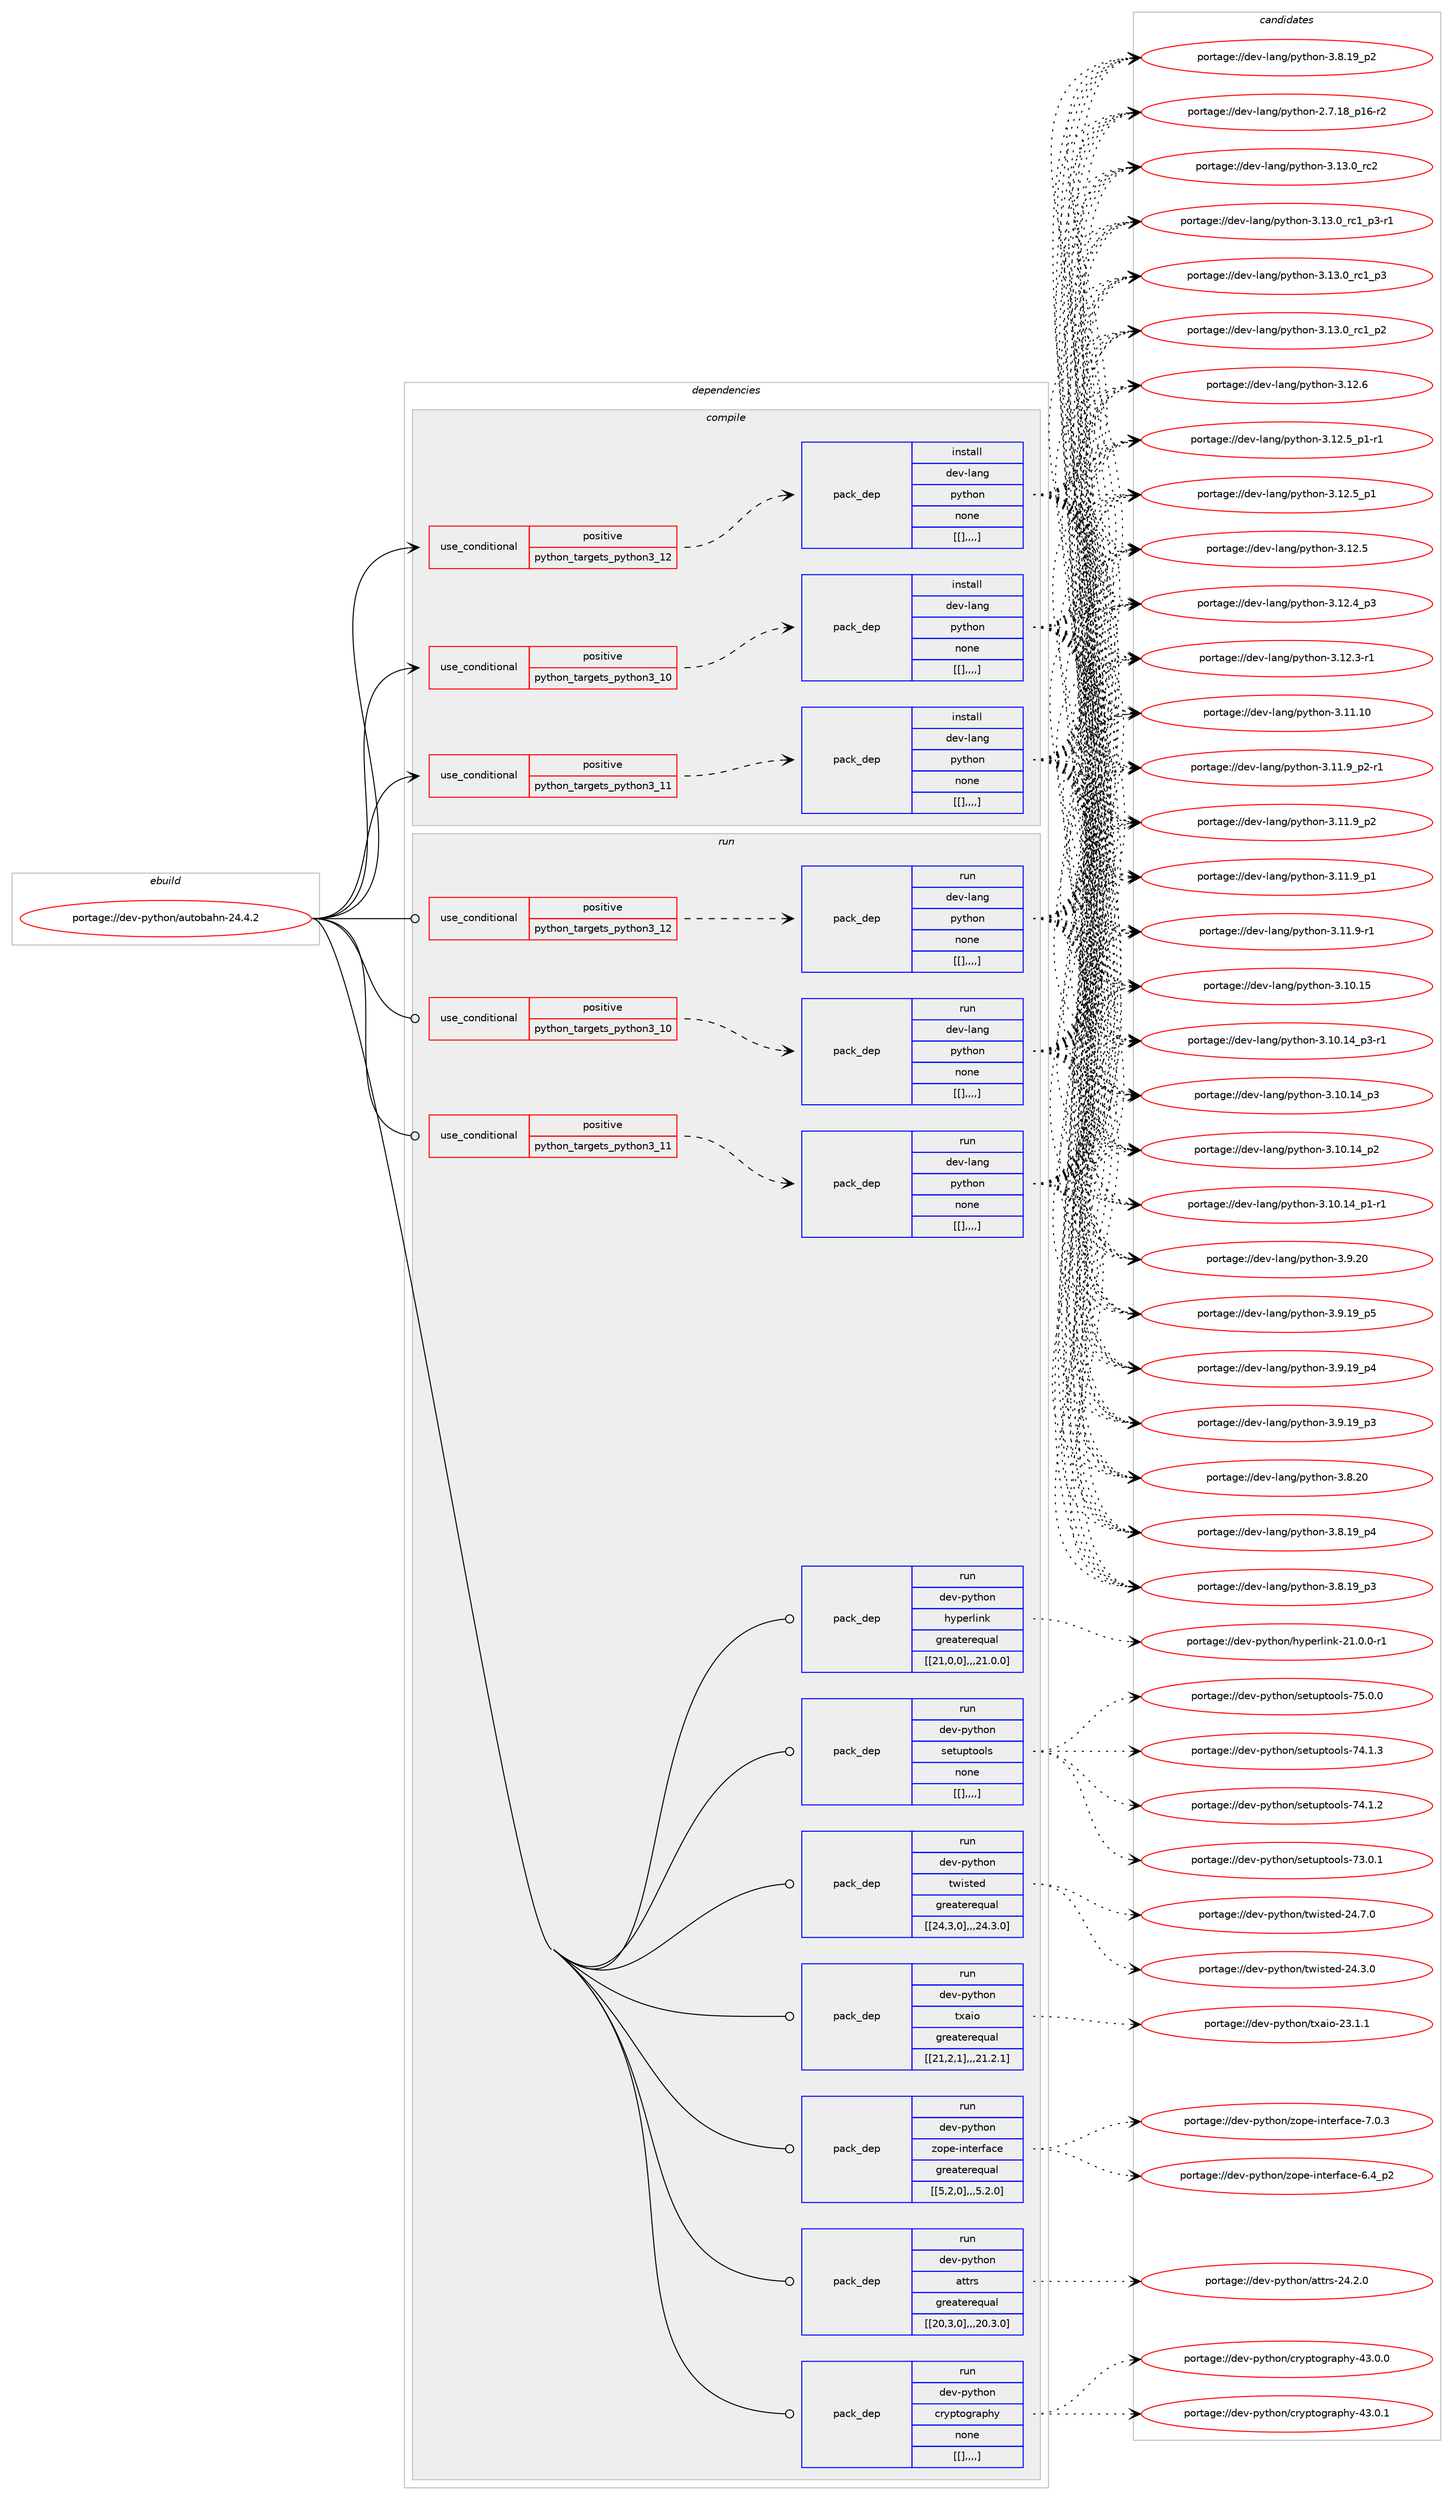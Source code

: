 digraph prolog {

# *************
# Graph options
# *************

newrank=true;
concentrate=true;
compound=true;
graph [rankdir=LR,fontname=Helvetica,fontsize=10,ranksep=1.5];#, ranksep=2.5, nodesep=0.2];
edge  [arrowhead=vee];
node  [fontname=Helvetica,fontsize=10];

# **********
# The ebuild
# **********

subgraph cluster_leftcol {
color=gray;
label=<<i>ebuild</i>>;
id [label="portage://dev-python/autobahn-24.4.2", color=red, width=4, href="../dev-python/autobahn-24.4.2.svg"];
}

# ****************
# The dependencies
# ****************

subgraph cluster_midcol {
color=gray;
label=<<i>dependencies</i>>;
subgraph cluster_compile {
fillcolor="#eeeeee";
style=filled;
label=<<i>compile</i>>;
subgraph cond31634 {
dependency143121 [label=<<TABLE BORDER="0" CELLBORDER="1" CELLSPACING="0" CELLPADDING="4"><TR><TD ROWSPAN="3" CELLPADDING="10">use_conditional</TD></TR><TR><TD>positive</TD></TR><TR><TD>python_targets_python3_10</TD></TR></TABLE>>, shape=none, color=red];
subgraph pack110274 {
dependency143122 [label=<<TABLE BORDER="0" CELLBORDER="1" CELLSPACING="0" CELLPADDING="4" WIDTH="220"><TR><TD ROWSPAN="6" CELLPADDING="30">pack_dep</TD></TR><TR><TD WIDTH="110">install</TD></TR><TR><TD>dev-lang</TD></TR><TR><TD>python</TD></TR><TR><TD>none</TD></TR><TR><TD>[[],,,,]</TD></TR></TABLE>>, shape=none, color=blue];
}
dependency143121:e -> dependency143122:w [weight=20,style="dashed",arrowhead="vee"];
}
id:e -> dependency143121:w [weight=20,style="solid",arrowhead="vee"];
subgraph cond31635 {
dependency143123 [label=<<TABLE BORDER="0" CELLBORDER="1" CELLSPACING="0" CELLPADDING="4"><TR><TD ROWSPAN="3" CELLPADDING="10">use_conditional</TD></TR><TR><TD>positive</TD></TR><TR><TD>python_targets_python3_11</TD></TR></TABLE>>, shape=none, color=red];
subgraph pack110275 {
dependency143124 [label=<<TABLE BORDER="0" CELLBORDER="1" CELLSPACING="0" CELLPADDING="4" WIDTH="220"><TR><TD ROWSPAN="6" CELLPADDING="30">pack_dep</TD></TR><TR><TD WIDTH="110">install</TD></TR><TR><TD>dev-lang</TD></TR><TR><TD>python</TD></TR><TR><TD>none</TD></TR><TR><TD>[[],,,,]</TD></TR></TABLE>>, shape=none, color=blue];
}
dependency143123:e -> dependency143124:w [weight=20,style="dashed",arrowhead="vee"];
}
id:e -> dependency143123:w [weight=20,style="solid",arrowhead="vee"];
subgraph cond31636 {
dependency143125 [label=<<TABLE BORDER="0" CELLBORDER="1" CELLSPACING="0" CELLPADDING="4"><TR><TD ROWSPAN="3" CELLPADDING="10">use_conditional</TD></TR><TR><TD>positive</TD></TR><TR><TD>python_targets_python3_12</TD></TR></TABLE>>, shape=none, color=red];
subgraph pack110276 {
dependency143126 [label=<<TABLE BORDER="0" CELLBORDER="1" CELLSPACING="0" CELLPADDING="4" WIDTH="220"><TR><TD ROWSPAN="6" CELLPADDING="30">pack_dep</TD></TR><TR><TD WIDTH="110">install</TD></TR><TR><TD>dev-lang</TD></TR><TR><TD>python</TD></TR><TR><TD>none</TD></TR><TR><TD>[[],,,,]</TD></TR></TABLE>>, shape=none, color=blue];
}
dependency143125:e -> dependency143126:w [weight=20,style="dashed",arrowhead="vee"];
}
id:e -> dependency143125:w [weight=20,style="solid",arrowhead="vee"];
}
subgraph cluster_compileandrun {
fillcolor="#eeeeee";
style=filled;
label=<<i>compile and run</i>>;
}
subgraph cluster_run {
fillcolor="#eeeeee";
style=filled;
label=<<i>run</i>>;
subgraph cond31637 {
dependency143127 [label=<<TABLE BORDER="0" CELLBORDER="1" CELLSPACING="0" CELLPADDING="4"><TR><TD ROWSPAN="3" CELLPADDING="10">use_conditional</TD></TR><TR><TD>positive</TD></TR><TR><TD>python_targets_python3_10</TD></TR></TABLE>>, shape=none, color=red];
subgraph pack110277 {
dependency143128 [label=<<TABLE BORDER="0" CELLBORDER="1" CELLSPACING="0" CELLPADDING="4" WIDTH="220"><TR><TD ROWSPAN="6" CELLPADDING="30">pack_dep</TD></TR><TR><TD WIDTH="110">run</TD></TR><TR><TD>dev-lang</TD></TR><TR><TD>python</TD></TR><TR><TD>none</TD></TR><TR><TD>[[],,,,]</TD></TR></TABLE>>, shape=none, color=blue];
}
dependency143127:e -> dependency143128:w [weight=20,style="dashed",arrowhead="vee"];
}
id:e -> dependency143127:w [weight=20,style="solid",arrowhead="odot"];
subgraph cond31638 {
dependency143129 [label=<<TABLE BORDER="0" CELLBORDER="1" CELLSPACING="0" CELLPADDING="4"><TR><TD ROWSPAN="3" CELLPADDING="10">use_conditional</TD></TR><TR><TD>positive</TD></TR><TR><TD>python_targets_python3_11</TD></TR></TABLE>>, shape=none, color=red];
subgraph pack110278 {
dependency143130 [label=<<TABLE BORDER="0" CELLBORDER="1" CELLSPACING="0" CELLPADDING="4" WIDTH="220"><TR><TD ROWSPAN="6" CELLPADDING="30">pack_dep</TD></TR><TR><TD WIDTH="110">run</TD></TR><TR><TD>dev-lang</TD></TR><TR><TD>python</TD></TR><TR><TD>none</TD></TR><TR><TD>[[],,,,]</TD></TR></TABLE>>, shape=none, color=blue];
}
dependency143129:e -> dependency143130:w [weight=20,style="dashed",arrowhead="vee"];
}
id:e -> dependency143129:w [weight=20,style="solid",arrowhead="odot"];
subgraph cond31639 {
dependency143131 [label=<<TABLE BORDER="0" CELLBORDER="1" CELLSPACING="0" CELLPADDING="4"><TR><TD ROWSPAN="3" CELLPADDING="10">use_conditional</TD></TR><TR><TD>positive</TD></TR><TR><TD>python_targets_python3_12</TD></TR></TABLE>>, shape=none, color=red];
subgraph pack110279 {
dependency143132 [label=<<TABLE BORDER="0" CELLBORDER="1" CELLSPACING="0" CELLPADDING="4" WIDTH="220"><TR><TD ROWSPAN="6" CELLPADDING="30">pack_dep</TD></TR><TR><TD WIDTH="110">run</TD></TR><TR><TD>dev-lang</TD></TR><TR><TD>python</TD></TR><TR><TD>none</TD></TR><TR><TD>[[],,,,]</TD></TR></TABLE>>, shape=none, color=blue];
}
dependency143131:e -> dependency143132:w [weight=20,style="dashed",arrowhead="vee"];
}
id:e -> dependency143131:w [weight=20,style="solid",arrowhead="odot"];
subgraph pack110280 {
dependency143133 [label=<<TABLE BORDER="0" CELLBORDER="1" CELLSPACING="0" CELLPADDING="4" WIDTH="220"><TR><TD ROWSPAN="6" CELLPADDING="30">pack_dep</TD></TR><TR><TD WIDTH="110">run</TD></TR><TR><TD>dev-python</TD></TR><TR><TD>attrs</TD></TR><TR><TD>greaterequal</TD></TR><TR><TD>[[20,3,0],,,20.3.0]</TD></TR></TABLE>>, shape=none, color=blue];
}
id:e -> dependency143133:w [weight=20,style="solid",arrowhead="odot"];
subgraph pack110281 {
dependency143134 [label=<<TABLE BORDER="0" CELLBORDER="1" CELLSPACING="0" CELLPADDING="4" WIDTH="220"><TR><TD ROWSPAN="6" CELLPADDING="30">pack_dep</TD></TR><TR><TD WIDTH="110">run</TD></TR><TR><TD>dev-python</TD></TR><TR><TD>cryptography</TD></TR><TR><TD>none</TD></TR><TR><TD>[[],,,,]</TD></TR></TABLE>>, shape=none, color=blue];
}
id:e -> dependency143134:w [weight=20,style="solid",arrowhead="odot"];
subgraph pack110282 {
dependency143135 [label=<<TABLE BORDER="0" CELLBORDER="1" CELLSPACING="0" CELLPADDING="4" WIDTH="220"><TR><TD ROWSPAN="6" CELLPADDING="30">pack_dep</TD></TR><TR><TD WIDTH="110">run</TD></TR><TR><TD>dev-python</TD></TR><TR><TD>hyperlink</TD></TR><TR><TD>greaterequal</TD></TR><TR><TD>[[21,0,0],,,21.0.0]</TD></TR></TABLE>>, shape=none, color=blue];
}
id:e -> dependency143135:w [weight=20,style="solid",arrowhead="odot"];
subgraph pack110283 {
dependency143136 [label=<<TABLE BORDER="0" CELLBORDER="1" CELLSPACING="0" CELLPADDING="4" WIDTH="220"><TR><TD ROWSPAN="6" CELLPADDING="30">pack_dep</TD></TR><TR><TD WIDTH="110">run</TD></TR><TR><TD>dev-python</TD></TR><TR><TD>setuptools</TD></TR><TR><TD>none</TD></TR><TR><TD>[[],,,,]</TD></TR></TABLE>>, shape=none, color=blue];
}
id:e -> dependency143136:w [weight=20,style="solid",arrowhead="odot"];
subgraph pack110284 {
dependency143137 [label=<<TABLE BORDER="0" CELLBORDER="1" CELLSPACING="0" CELLPADDING="4" WIDTH="220"><TR><TD ROWSPAN="6" CELLPADDING="30">pack_dep</TD></TR><TR><TD WIDTH="110">run</TD></TR><TR><TD>dev-python</TD></TR><TR><TD>twisted</TD></TR><TR><TD>greaterequal</TD></TR><TR><TD>[[24,3,0],,,24.3.0]</TD></TR></TABLE>>, shape=none, color=blue];
}
id:e -> dependency143137:w [weight=20,style="solid",arrowhead="odot"];
subgraph pack110285 {
dependency143138 [label=<<TABLE BORDER="0" CELLBORDER="1" CELLSPACING="0" CELLPADDING="4" WIDTH="220"><TR><TD ROWSPAN="6" CELLPADDING="30">pack_dep</TD></TR><TR><TD WIDTH="110">run</TD></TR><TR><TD>dev-python</TD></TR><TR><TD>txaio</TD></TR><TR><TD>greaterequal</TD></TR><TR><TD>[[21,2,1],,,21.2.1]</TD></TR></TABLE>>, shape=none, color=blue];
}
id:e -> dependency143138:w [weight=20,style="solid",arrowhead="odot"];
subgraph pack110286 {
dependency143139 [label=<<TABLE BORDER="0" CELLBORDER="1" CELLSPACING="0" CELLPADDING="4" WIDTH="220"><TR><TD ROWSPAN="6" CELLPADDING="30">pack_dep</TD></TR><TR><TD WIDTH="110">run</TD></TR><TR><TD>dev-python</TD></TR><TR><TD>zope-interface</TD></TR><TR><TD>greaterequal</TD></TR><TR><TD>[[5,2,0],,,5.2.0]</TD></TR></TABLE>>, shape=none, color=blue];
}
id:e -> dependency143139:w [weight=20,style="solid",arrowhead="odot"];
}
}

# **************
# The candidates
# **************

subgraph cluster_choices {
rank=same;
color=gray;
label=<<i>candidates</i>>;

subgraph choice110274 {
color=black;
nodesep=1;
choice10010111845108971101034711212111610411111045514649514648951149950 [label="portage://dev-lang/python-3.13.0_rc2", color=red, width=4,href="../dev-lang/python-3.13.0_rc2.svg"];
choice1001011184510897110103471121211161041111104551464951464895114994995112514511449 [label="portage://dev-lang/python-3.13.0_rc1_p3-r1", color=red, width=4,href="../dev-lang/python-3.13.0_rc1_p3-r1.svg"];
choice100101118451089711010347112121116104111110455146495146489511499499511251 [label="portage://dev-lang/python-3.13.0_rc1_p3", color=red, width=4,href="../dev-lang/python-3.13.0_rc1_p3.svg"];
choice100101118451089711010347112121116104111110455146495146489511499499511250 [label="portage://dev-lang/python-3.13.0_rc1_p2", color=red, width=4,href="../dev-lang/python-3.13.0_rc1_p2.svg"];
choice10010111845108971101034711212111610411111045514649504654 [label="portage://dev-lang/python-3.12.6", color=red, width=4,href="../dev-lang/python-3.12.6.svg"];
choice1001011184510897110103471121211161041111104551464950465395112494511449 [label="portage://dev-lang/python-3.12.5_p1-r1", color=red, width=4,href="../dev-lang/python-3.12.5_p1-r1.svg"];
choice100101118451089711010347112121116104111110455146495046539511249 [label="portage://dev-lang/python-3.12.5_p1", color=red, width=4,href="../dev-lang/python-3.12.5_p1.svg"];
choice10010111845108971101034711212111610411111045514649504653 [label="portage://dev-lang/python-3.12.5", color=red, width=4,href="../dev-lang/python-3.12.5.svg"];
choice100101118451089711010347112121116104111110455146495046529511251 [label="portage://dev-lang/python-3.12.4_p3", color=red, width=4,href="../dev-lang/python-3.12.4_p3.svg"];
choice100101118451089711010347112121116104111110455146495046514511449 [label="portage://dev-lang/python-3.12.3-r1", color=red, width=4,href="../dev-lang/python-3.12.3-r1.svg"];
choice1001011184510897110103471121211161041111104551464949464948 [label="portage://dev-lang/python-3.11.10", color=red, width=4,href="../dev-lang/python-3.11.10.svg"];
choice1001011184510897110103471121211161041111104551464949465795112504511449 [label="portage://dev-lang/python-3.11.9_p2-r1", color=red, width=4,href="../dev-lang/python-3.11.9_p2-r1.svg"];
choice100101118451089711010347112121116104111110455146494946579511250 [label="portage://dev-lang/python-3.11.9_p2", color=red, width=4,href="../dev-lang/python-3.11.9_p2.svg"];
choice100101118451089711010347112121116104111110455146494946579511249 [label="portage://dev-lang/python-3.11.9_p1", color=red, width=4,href="../dev-lang/python-3.11.9_p1.svg"];
choice100101118451089711010347112121116104111110455146494946574511449 [label="portage://dev-lang/python-3.11.9-r1", color=red, width=4,href="../dev-lang/python-3.11.9-r1.svg"];
choice1001011184510897110103471121211161041111104551464948464953 [label="portage://dev-lang/python-3.10.15", color=red, width=4,href="../dev-lang/python-3.10.15.svg"];
choice100101118451089711010347112121116104111110455146494846495295112514511449 [label="portage://dev-lang/python-3.10.14_p3-r1", color=red, width=4,href="../dev-lang/python-3.10.14_p3-r1.svg"];
choice10010111845108971101034711212111610411111045514649484649529511251 [label="portage://dev-lang/python-3.10.14_p3", color=red, width=4,href="../dev-lang/python-3.10.14_p3.svg"];
choice10010111845108971101034711212111610411111045514649484649529511250 [label="portage://dev-lang/python-3.10.14_p2", color=red, width=4,href="../dev-lang/python-3.10.14_p2.svg"];
choice100101118451089711010347112121116104111110455146494846495295112494511449 [label="portage://dev-lang/python-3.10.14_p1-r1", color=red, width=4,href="../dev-lang/python-3.10.14_p1-r1.svg"];
choice10010111845108971101034711212111610411111045514657465048 [label="portage://dev-lang/python-3.9.20", color=red, width=4,href="../dev-lang/python-3.9.20.svg"];
choice100101118451089711010347112121116104111110455146574649579511253 [label="portage://dev-lang/python-3.9.19_p5", color=red, width=4,href="../dev-lang/python-3.9.19_p5.svg"];
choice100101118451089711010347112121116104111110455146574649579511252 [label="portage://dev-lang/python-3.9.19_p4", color=red, width=4,href="../dev-lang/python-3.9.19_p4.svg"];
choice100101118451089711010347112121116104111110455146574649579511251 [label="portage://dev-lang/python-3.9.19_p3", color=red, width=4,href="../dev-lang/python-3.9.19_p3.svg"];
choice10010111845108971101034711212111610411111045514656465048 [label="portage://dev-lang/python-3.8.20", color=red, width=4,href="../dev-lang/python-3.8.20.svg"];
choice100101118451089711010347112121116104111110455146564649579511252 [label="portage://dev-lang/python-3.8.19_p4", color=red, width=4,href="../dev-lang/python-3.8.19_p4.svg"];
choice100101118451089711010347112121116104111110455146564649579511251 [label="portage://dev-lang/python-3.8.19_p3", color=red, width=4,href="../dev-lang/python-3.8.19_p3.svg"];
choice100101118451089711010347112121116104111110455146564649579511250 [label="portage://dev-lang/python-3.8.19_p2", color=red, width=4,href="../dev-lang/python-3.8.19_p2.svg"];
choice100101118451089711010347112121116104111110455046554649569511249544511450 [label="portage://dev-lang/python-2.7.18_p16-r2", color=red, width=4,href="../dev-lang/python-2.7.18_p16-r2.svg"];
dependency143122:e -> choice10010111845108971101034711212111610411111045514649514648951149950:w [style=dotted,weight="100"];
dependency143122:e -> choice1001011184510897110103471121211161041111104551464951464895114994995112514511449:w [style=dotted,weight="100"];
dependency143122:e -> choice100101118451089711010347112121116104111110455146495146489511499499511251:w [style=dotted,weight="100"];
dependency143122:e -> choice100101118451089711010347112121116104111110455146495146489511499499511250:w [style=dotted,weight="100"];
dependency143122:e -> choice10010111845108971101034711212111610411111045514649504654:w [style=dotted,weight="100"];
dependency143122:e -> choice1001011184510897110103471121211161041111104551464950465395112494511449:w [style=dotted,weight="100"];
dependency143122:e -> choice100101118451089711010347112121116104111110455146495046539511249:w [style=dotted,weight="100"];
dependency143122:e -> choice10010111845108971101034711212111610411111045514649504653:w [style=dotted,weight="100"];
dependency143122:e -> choice100101118451089711010347112121116104111110455146495046529511251:w [style=dotted,weight="100"];
dependency143122:e -> choice100101118451089711010347112121116104111110455146495046514511449:w [style=dotted,weight="100"];
dependency143122:e -> choice1001011184510897110103471121211161041111104551464949464948:w [style=dotted,weight="100"];
dependency143122:e -> choice1001011184510897110103471121211161041111104551464949465795112504511449:w [style=dotted,weight="100"];
dependency143122:e -> choice100101118451089711010347112121116104111110455146494946579511250:w [style=dotted,weight="100"];
dependency143122:e -> choice100101118451089711010347112121116104111110455146494946579511249:w [style=dotted,weight="100"];
dependency143122:e -> choice100101118451089711010347112121116104111110455146494946574511449:w [style=dotted,weight="100"];
dependency143122:e -> choice1001011184510897110103471121211161041111104551464948464953:w [style=dotted,weight="100"];
dependency143122:e -> choice100101118451089711010347112121116104111110455146494846495295112514511449:w [style=dotted,weight="100"];
dependency143122:e -> choice10010111845108971101034711212111610411111045514649484649529511251:w [style=dotted,weight="100"];
dependency143122:e -> choice10010111845108971101034711212111610411111045514649484649529511250:w [style=dotted,weight="100"];
dependency143122:e -> choice100101118451089711010347112121116104111110455146494846495295112494511449:w [style=dotted,weight="100"];
dependency143122:e -> choice10010111845108971101034711212111610411111045514657465048:w [style=dotted,weight="100"];
dependency143122:e -> choice100101118451089711010347112121116104111110455146574649579511253:w [style=dotted,weight="100"];
dependency143122:e -> choice100101118451089711010347112121116104111110455146574649579511252:w [style=dotted,weight="100"];
dependency143122:e -> choice100101118451089711010347112121116104111110455146574649579511251:w [style=dotted,weight="100"];
dependency143122:e -> choice10010111845108971101034711212111610411111045514656465048:w [style=dotted,weight="100"];
dependency143122:e -> choice100101118451089711010347112121116104111110455146564649579511252:w [style=dotted,weight="100"];
dependency143122:e -> choice100101118451089711010347112121116104111110455146564649579511251:w [style=dotted,weight="100"];
dependency143122:e -> choice100101118451089711010347112121116104111110455146564649579511250:w [style=dotted,weight="100"];
dependency143122:e -> choice100101118451089711010347112121116104111110455046554649569511249544511450:w [style=dotted,weight="100"];
}
subgraph choice110275 {
color=black;
nodesep=1;
choice10010111845108971101034711212111610411111045514649514648951149950 [label="portage://dev-lang/python-3.13.0_rc2", color=red, width=4,href="../dev-lang/python-3.13.0_rc2.svg"];
choice1001011184510897110103471121211161041111104551464951464895114994995112514511449 [label="portage://dev-lang/python-3.13.0_rc1_p3-r1", color=red, width=4,href="../dev-lang/python-3.13.0_rc1_p3-r1.svg"];
choice100101118451089711010347112121116104111110455146495146489511499499511251 [label="portage://dev-lang/python-3.13.0_rc1_p3", color=red, width=4,href="../dev-lang/python-3.13.0_rc1_p3.svg"];
choice100101118451089711010347112121116104111110455146495146489511499499511250 [label="portage://dev-lang/python-3.13.0_rc1_p2", color=red, width=4,href="../dev-lang/python-3.13.0_rc1_p2.svg"];
choice10010111845108971101034711212111610411111045514649504654 [label="portage://dev-lang/python-3.12.6", color=red, width=4,href="../dev-lang/python-3.12.6.svg"];
choice1001011184510897110103471121211161041111104551464950465395112494511449 [label="portage://dev-lang/python-3.12.5_p1-r1", color=red, width=4,href="../dev-lang/python-3.12.5_p1-r1.svg"];
choice100101118451089711010347112121116104111110455146495046539511249 [label="portage://dev-lang/python-3.12.5_p1", color=red, width=4,href="../dev-lang/python-3.12.5_p1.svg"];
choice10010111845108971101034711212111610411111045514649504653 [label="portage://dev-lang/python-3.12.5", color=red, width=4,href="../dev-lang/python-3.12.5.svg"];
choice100101118451089711010347112121116104111110455146495046529511251 [label="portage://dev-lang/python-3.12.4_p3", color=red, width=4,href="../dev-lang/python-3.12.4_p3.svg"];
choice100101118451089711010347112121116104111110455146495046514511449 [label="portage://dev-lang/python-3.12.3-r1", color=red, width=4,href="../dev-lang/python-3.12.3-r1.svg"];
choice1001011184510897110103471121211161041111104551464949464948 [label="portage://dev-lang/python-3.11.10", color=red, width=4,href="../dev-lang/python-3.11.10.svg"];
choice1001011184510897110103471121211161041111104551464949465795112504511449 [label="portage://dev-lang/python-3.11.9_p2-r1", color=red, width=4,href="../dev-lang/python-3.11.9_p2-r1.svg"];
choice100101118451089711010347112121116104111110455146494946579511250 [label="portage://dev-lang/python-3.11.9_p2", color=red, width=4,href="../dev-lang/python-3.11.9_p2.svg"];
choice100101118451089711010347112121116104111110455146494946579511249 [label="portage://dev-lang/python-3.11.9_p1", color=red, width=4,href="../dev-lang/python-3.11.9_p1.svg"];
choice100101118451089711010347112121116104111110455146494946574511449 [label="portage://dev-lang/python-3.11.9-r1", color=red, width=4,href="../dev-lang/python-3.11.9-r1.svg"];
choice1001011184510897110103471121211161041111104551464948464953 [label="portage://dev-lang/python-3.10.15", color=red, width=4,href="../dev-lang/python-3.10.15.svg"];
choice100101118451089711010347112121116104111110455146494846495295112514511449 [label="portage://dev-lang/python-3.10.14_p3-r1", color=red, width=4,href="../dev-lang/python-3.10.14_p3-r1.svg"];
choice10010111845108971101034711212111610411111045514649484649529511251 [label="portage://dev-lang/python-3.10.14_p3", color=red, width=4,href="../dev-lang/python-3.10.14_p3.svg"];
choice10010111845108971101034711212111610411111045514649484649529511250 [label="portage://dev-lang/python-3.10.14_p2", color=red, width=4,href="../dev-lang/python-3.10.14_p2.svg"];
choice100101118451089711010347112121116104111110455146494846495295112494511449 [label="portage://dev-lang/python-3.10.14_p1-r1", color=red, width=4,href="../dev-lang/python-3.10.14_p1-r1.svg"];
choice10010111845108971101034711212111610411111045514657465048 [label="portage://dev-lang/python-3.9.20", color=red, width=4,href="../dev-lang/python-3.9.20.svg"];
choice100101118451089711010347112121116104111110455146574649579511253 [label="portage://dev-lang/python-3.9.19_p5", color=red, width=4,href="../dev-lang/python-3.9.19_p5.svg"];
choice100101118451089711010347112121116104111110455146574649579511252 [label="portage://dev-lang/python-3.9.19_p4", color=red, width=4,href="../dev-lang/python-3.9.19_p4.svg"];
choice100101118451089711010347112121116104111110455146574649579511251 [label="portage://dev-lang/python-3.9.19_p3", color=red, width=4,href="../dev-lang/python-3.9.19_p3.svg"];
choice10010111845108971101034711212111610411111045514656465048 [label="portage://dev-lang/python-3.8.20", color=red, width=4,href="../dev-lang/python-3.8.20.svg"];
choice100101118451089711010347112121116104111110455146564649579511252 [label="portage://dev-lang/python-3.8.19_p4", color=red, width=4,href="../dev-lang/python-3.8.19_p4.svg"];
choice100101118451089711010347112121116104111110455146564649579511251 [label="portage://dev-lang/python-3.8.19_p3", color=red, width=4,href="../dev-lang/python-3.8.19_p3.svg"];
choice100101118451089711010347112121116104111110455146564649579511250 [label="portage://dev-lang/python-3.8.19_p2", color=red, width=4,href="../dev-lang/python-3.8.19_p2.svg"];
choice100101118451089711010347112121116104111110455046554649569511249544511450 [label="portage://dev-lang/python-2.7.18_p16-r2", color=red, width=4,href="../dev-lang/python-2.7.18_p16-r2.svg"];
dependency143124:e -> choice10010111845108971101034711212111610411111045514649514648951149950:w [style=dotted,weight="100"];
dependency143124:e -> choice1001011184510897110103471121211161041111104551464951464895114994995112514511449:w [style=dotted,weight="100"];
dependency143124:e -> choice100101118451089711010347112121116104111110455146495146489511499499511251:w [style=dotted,weight="100"];
dependency143124:e -> choice100101118451089711010347112121116104111110455146495146489511499499511250:w [style=dotted,weight="100"];
dependency143124:e -> choice10010111845108971101034711212111610411111045514649504654:w [style=dotted,weight="100"];
dependency143124:e -> choice1001011184510897110103471121211161041111104551464950465395112494511449:w [style=dotted,weight="100"];
dependency143124:e -> choice100101118451089711010347112121116104111110455146495046539511249:w [style=dotted,weight="100"];
dependency143124:e -> choice10010111845108971101034711212111610411111045514649504653:w [style=dotted,weight="100"];
dependency143124:e -> choice100101118451089711010347112121116104111110455146495046529511251:w [style=dotted,weight="100"];
dependency143124:e -> choice100101118451089711010347112121116104111110455146495046514511449:w [style=dotted,weight="100"];
dependency143124:e -> choice1001011184510897110103471121211161041111104551464949464948:w [style=dotted,weight="100"];
dependency143124:e -> choice1001011184510897110103471121211161041111104551464949465795112504511449:w [style=dotted,weight="100"];
dependency143124:e -> choice100101118451089711010347112121116104111110455146494946579511250:w [style=dotted,weight="100"];
dependency143124:e -> choice100101118451089711010347112121116104111110455146494946579511249:w [style=dotted,weight="100"];
dependency143124:e -> choice100101118451089711010347112121116104111110455146494946574511449:w [style=dotted,weight="100"];
dependency143124:e -> choice1001011184510897110103471121211161041111104551464948464953:w [style=dotted,weight="100"];
dependency143124:e -> choice100101118451089711010347112121116104111110455146494846495295112514511449:w [style=dotted,weight="100"];
dependency143124:e -> choice10010111845108971101034711212111610411111045514649484649529511251:w [style=dotted,weight="100"];
dependency143124:e -> choice10010111845108971101034711212111610411111045514649484649529511250:w [style=dotted,weight="100"];
dependency143124:e -> choice100101118451089711010347112121116104111110455146494846495295112494511449:w [style=dotted,weight="100"];
dependency143124:e -> choice10010111845108971101034711212111610411111045514657465048:w [style=dotted,weight="100"];
dependency143124:e -> choice100101118451089711010347112121116104111110455146574649579511253:w [style=dotted,weight="100"];
dependency143124:e -> choice100101118451089711010347112121116104111110455146574649579511252:w [style=dotted,weight="100"];
dependency143124:e -> choice100101118451089711010347112121116104111110455146574649579511251:w [style=dotted,weight="100"];
dependency143124:e -> choice10010111845108971101034711212111610411111045514656465048:w [style=dotted,weight="100"];
dependency143124:e -> choice100101118451089711010347112121116104111110455146564649579511252:w [style=dotted,weight="100"];
dependency143124:e -> choice100101118451089711010347112121116104111110455146564649579511251:w [style=dotted,weight="100"];
dependency143124:e -> choice100101118451089711010347112121116104111110455146564649579511250:w [style=dotted,weight="100"];
dependency143124:e -> choice100101118451089711010347112121116104111110455046554649569511249544511450:w [style=dotted,weight="100"];
}
subgraph choice110276 {
color=black;
nodesep=1;
choice10010111845108971101034711212111610411111045514649514648951149950 [label="portage://dev-lang/python-3.13.0_rc2", color=red, width=4,href="../dev-lang/python-3.13.0_rc2.svg"];
choice1001011184510897110103471121211161041111104551464951464895114994995112514511449 [label="portage://dev-lang/python-3.13.0_rc1_p3-r1", color=red, width=4,href="../dev-lang/python-3.13.0_rc1_p3-r1.svg"];
choice100101118451089711010347112121116104111110455146495146489511499499511251 [label="portage://dev-lang/python-3.13.0_rc1_p3", color=red, width=4,href="../dev-lang/python-3.13.0_rc1_p3.svg"];
choice100101118451089711010347112121116104111110455146495146489511499499511250 [label="portage://dev-lang/python-3.13.0_rc1_p2", color=red, width=4,href="../dev-lang/python-3.13.0_rc1_p2.svg"];
choice10010111845108971101034711212111610411111045514649504654 [label="portage://dev-lang/python-3.12.6", color=red, width=4,href="../dev-lang/python-3.12.6.svg"];
choice1001011184510897110103471121211161041111104551464950465395112494511449 [label="portage://dev-lang/python-3.12.5_p1-r1", color=red, width=4,href="../dev-lang/python-3.12.5_p1-r1.svg"];
choice100101118451089711010347112121116104111110455146495046539511249 [label="portage://dev-lang/python-3.12.5_p1", color=red, width=4,href="../dev-lang/python-3.12.5_p1.svg"];
choice10010111845108971101034711212111610411111045514649504653 [label="portage://dev-lang/python-3.12.5", color=red, width=4,href="../dev-lang/python-3.12.5.svg"];
choice100101118451089711010347112121116104111110455146495046529511251 [label="portage://dev-lang/python-3.12.4_p3", color=red, width=4,href="../dev-lang/python-3.12.4_p3.svg"];
choice100101118451089711010347112121116104111110455146495046514511449 [label="portage://dev-lang/python-3.12.3-r1", color=red, width=4,href="../dev-lang/python-3.12.3-r1.svg"];
choice1001011184510897110103471121211161041111104551464949464948 [label="portage://dev-lang/python-3.11.10", color=red, width=4,href="../dev-lang/python-3.11.10.svg"];
choice1001011184510897110103471121211161041111104551464949465795112504511449 [label="portage://dev-lang/python-3.11.9_p2-r1", color=red, width=4,href="../dev-lang/python-3.11.9_p2-r1.svg"];
choice100101118451089711010347112121116104111110455146494946579511250 [label="portage://dev-lang/python-3.11.9_p2", color=red, width=4,href="../dev-lang/python-3.11.9_p2.svg"];
choice100101118451089711010347112121116104111110455146494946579511249 [label="portage://dev-lang/python-3.11.9_p1", color=red, width=4,href="../dev-lang/python-3.11.9_p1.svg"];
choice100101118451089711010347112121116104111110455146494946574511449 [label="portage://dev-lang/python-3.11.9-r1", color=red, width=4,href="../dev-lang/python-3.11.9-r1.svg"];
choice1001011184510897110103471121211161041111104551464948464953 [label="portage://dev-lang/python-3.10.15", color=red, width=4,href="../dev-lang/python-3.10.15.svg"];
choice100101118451089711010347112121116104111110455146494846495295112514511449 [label="portage://dev-lang/python-3.10.14_p3-r1", color=red, width=4,href="../dev-lang/python-3.10.14_p3-r1.svg"];
choice10010111845108971101034711212111610411111045514649484649529511251 [label="portage://dev-lang/python-3.10.14_p3", color=red, width=4,href="../dev-lang/python-3.10.14_p3.svg"];
choice10010111845108971101034711212111610411111045514649484649529511250 [label="portage://dev-lang/python-3.10.14_p2", color=red, width=4,href="../dev-lang/python-3.10.14_p2.svg"];
choice100101118451089711010347112121116104111110455146494846495295112494511449 [label="portage://dev-lang/python-3.10.14_p1-r1", color=red, width=4,href="../dev-lang/python-3.10.14_p1-r1.svg"];
choice10010111845108971101034711212111610411111045514657465048 [label="portage://dev-lang/python-3.9.20", color=red, width=4,href="../dev-lang/python-3.9.20.svg"];
choice100101118451089711010347112121116104111110455146574649579511253 [label="portage://dev-lang/python-3.9.19_p5", color=red, width=4,href="../dev-lang/python-3.9.19_p5.svg"];
choice100101118451089711010347112121116104111110455146574649579511252 [label="portage://dev-lang/python-3.9.19_p4", color=red, width=4,href="../dev-lang/python-3.9.19_p4.svg"];
choice100101118451089711010347112121116104111110455146574649579511251 [label="portage://dev-lang/python-3.9.19_p3", color=red, width=4,href="../dev-lang/python-3.9.19_p3.svg"];
choice10010111845108971101034711212111610411111045514656465048 [label="portage://dev-lang/python-3.8.20", color=red, width=4,href="../dev-lang/python-3.8.20.svg"];
choice100101118451089711010347112121116104111110455146564649579511252 [label="portage://dev-lang/python-3.8.19_p4", color=red, width=4,href="../dev-lang/python-3.8.19_p4.svg"];
choice100101118451089711010347112121116104111110455146564649579511251 [label="portage://dev-lang/python-3.8.19_p3", color=red, width=4,href="../dev-lang/python-3.8.19_p3.svg"];
choice100101118451089711010347112121116104111110455146564649579511250 [label="portage://dev-lang/python-3.8.19_p2", color=red, width=4,href="../dev-lang/python-3.8.19_p2.svg"];
choice100101118451089711010347112121116104111110455046554649569511249544511450 [label="portage://dev-lang/python-2.7.18_p16-r2", color=red, width=4,href="../dev-lang/python-2.7.18_p16-r2.svg"];
dependency143126:e -> choice10010111845108971101034711212111610411111045514649514648951149950:w [style=dotted,weight="100"];
dependency143126:e -> choice1001011184510897110103471121211161041111104551464951464895114994995112514511449:w [style=dotted,weight="100"];
dependency143126:e -> choice100101118451089711010347112121116104111110455146495146489511499499511251:w [style=dotted,weight="100"];
dependency143126:e -> choice100101118451089711010347112121116104111110455146495146489511499499511250:w [style=dotted,weight="100"];
dependency143126:e -> choice10010111845108971101034711212111610411111045514649504654:w [style=dotted,weight="100"];
dependency143126:e -> choice1001011184510897110103471121211161041111104551464950465395112494511449:w [style=dotted,weight="100"];
dependency143126:e -> choice100101118451089711010347112121116104111110455146495046539511249:w [style=dotted,weight="100"];
dependency143126:e -> choice10010111845108971101034711212111610411111045514649504653:w [style=dotted,weight="100"];
dependency143126:e -> choice100101118451089711010347112121116104111110455146495046529511251:w [style=dotted,weight="100"];
dependency143126:e -> choice100101118451089711010347112121116104111110455146495046514511449:w [style=dotted,weight="100"];
dependency143126:e -> choice1001011184510897110103471121211161041111104551464949464948:w [style=dotted,weight="100"];
dependency143126:e -> choice1001011184510897110103471121211161041111104551464949465795112504511449:w [style=dotted,weight="100"];
dependency143126:e -> choice100101118451089711010347112121116104111110455146494946579511250:w [style=dotted,weight="100"];
dependency143126:e -> choice100101118451089711010347112121116104111110455146494946579511249:w [style=dotted,weight="100"];
dependency143126:e -> choice100101118451089711010347112121116104111110455146494946574511449:w [style=dotted,weight="100"];
dependency143126:e -> choice1001011184510897110103471121211161041111104551464948464953:w [style=dotted,weight="100"];
dependency143126:e -> choice100101118451089711010347112121116104111110455146494846495295112514511449:w [style=dotted,weight="100"];
dependency143126:e -> choice10010111845108971101034711212111610411111045514649484649529511251:w [style=dotted,weight="100"];
dependency143126:e -> choice10010111845108971101034711212111610411111045514649484649529511250:w [style=dotted,weight="100"];
dependency143126:e -> choice100101118451089711010347112121116104111110455146494846495295112494511449:w [style=dotted,weight="100"];
dependency143126:e -> choice10010111845108971101034711212111610411111045514657465048:w [style=dotted,weight="100"];
dependency143126:e -> choice100101118451089711010347112121116104111110455146574649579511253:w [style=dotted,weight="100"];
dependency143126:e -> choice100101118451089711010347112121116104111110455146574649579511252:w [style=dotted,weight="100"];
dependency143126:e -> choice100101118451089711010347112121116104111110455146574649579511251:w [style=dotted,weight="100"];
dependency143126:e -> choice10010111845108971101034711212111610411111045514656465048:w [style=dotted,weight="100"];
dependency143126:e -> choice100101118451089711010347112121116104111110455146564649579511252:w [style=dotted,weight="100"];
dependency143126:e -> choice100101118451089711010347112121116104111110455146564649579511251:w [style=dotted,weight="100"];
dependency143126:e -> choice100101118451089711010347112121116104111110455146564649579511250:w [style=dotted,weight="100"];
dependency143126:e -> choice100101118451089711010347112121116104111110455046554649569511249544511450:w [style=dotted,weight="100"];
}
subgraph choice110277 {
color=black;
nodesep=1;
choice10010111845108971101034711212111610411111045514649514648951149950 [label="portage://dev-lang/python-3.13.0_rc2", color=red, width=4,href="../dev-lang/python-3.13.0_rc2.svg"];
choice1001011184510897110103471121211161041111104551464951464895114994995112514511449 [label="portage://dev-lang/python-3.13.0_rc1_p3-r1", color=red, width=4,href="../dev-lang/python-3.13.0_rc1_p3-r1.svg"];
choice100101118451089711010347112121116104111110455146495146489511499499511251 [label="portage://dev-lang/python-3.13.0_rc1_p3", color=red, width=4,href="../dev-lang/python-3.13.0_rc1_p3.svg"];
choice100101118451089711010347112121116104111110455146495146489511499499511250 [label="portage://dev-lang/python-3.13.0_rc1_p2", color=red, width=4,href="../dev-lang/python-3.13.0_rc1_p2.svg"];
choice10010111845108971101034711212111610411111045514649504654 [label="portage://dev-lang/python-3.12.6", color=red, width=4,href="../dev-lang/python-3.12.6.svg"];
choice1001011184510897110103471121211161041111104551464950465395112494511449 [label="portage://dev-lang/python-3.12.5_p1-r1", color=red, width=4,href="../dev-lang/python-3.12.5_p1-r1.svg"];
choice100101118451089711010347112121116104111110455146495046539511249 [label="portage://dev-lang/python-3.12.5_p1", color=red, width=4,href="../dev-lang/python-3.12.5_p1.svg"];
choice10010111845108971101034711212111610411111045514649504653 [label="portage://dev-lang/python-3.12.5", color=red, width=4,href="../dev-lang/python-3.12.5.svg"];
choice100101118451089711010347112121116104111110455146495046529511251 [label="portage://dev-lang/python-3.12.4_p3", color=red, width=4,href="../dev-lang/python-3.12.4_p3.svg"];
choice100101118451089711010347112121116104111110455146495046514511449 [label="portage://dev-lang/python-3.12.3-r1", color=red, width=4,href="../dev-lang/python-3.12.3-r1.svg"];
choice1001011184510897110103471121211161041111104551464949464948 [label="portage://dev-lang/python-3.11.10", color=red, width=4,href="../dev-lang/python-3.11.10.svg"];
choice1001011184510897110103471121211161041111104551464949465795112504511449 [label="portage://dev-lang/python-3.11.9_p2-r1", color=red, width=4,href="../dev-lang/python-3.11.9_p2-r1.svg"];
choice100101118451089711010347112121116104111110455146494946579511250 [label="portage://dev-lang/python-3.11.9_p2", color=red, width=4,href="../dev-lang/python-3.11.9_p2.svg"];
choice100101118451089711010347112121116104111110455146494946579511249 [label="portage://dev-lang/python-3.11.9_p1", color=red, width=4,href="../dev-lang/python-3.11.9_p1.svg"];
choice100101118451089711010347112121116104111110455146494946574511449 [label="portage://dev-lang/python-3.11.9-r1", color=red, width=4,href="../dev-lang/python-3.11.9-r1.svg"];
choice1001011184510897110103471121211161041111104551464948464953 [label="portage://dev-lang/python-3.10.15", color=red, width=4,href="../dev-lang/python-3.10.15.svg"];
choice100101118451089711010347112121116104111110455146494846495295112514511449 [label="portage://dev-lang/python-3.10.14_p3-r1", color=red, width=4,href="../dev-lang/python-3.10.14_p3-r1.svg"];
choice10010111845108971101034711212111610411111045514649484649529511251 [label="portage://dev-lang/python-3.10.14_p3", color=red, width=4,href="../dev-lang/python-3.10.14_p3.svg"];
choice10010111845108971101034711212111610411111045514649484649529511250 [label="portage://dev-lang/python-3.10.14_p2", color=red, width=4,href="../dev-lang/python-3.10.14_p2.svg"];
choice100101118451089711010347112121116104111110455146494846495295112494511449 [label="portage://dev-lang/python-3.10.14_p1-r1", color=red, width=4,href="../dev-lang/python-3.10.14_p1-r1.svg"];
choice10010111845108971101034711212111610411111045514657465048 [label="portage://dev-lang/python-3.9.20", color=red, width=4,href="../dev-lang/python-3.9.20.svg"];
choice100101118451089711010347112121116104111110455146574649579511253 [label="portage://dev-lang/python-3.9.19_p5", color=red, width=4,href="../dev-lang/python-3.9.19_p5.svg"];
choice100101118451089711010347112121116104111110455146574649579511252 [label="portage://dev-lang/python-3.9.19_p4", color=red, width=4,href="../dev-lang/python-3.9.19_p4.svg"];
choice100101118451089711010347112121116104111110455146574649579511251 [label="portage://dev-lang/python-3.9.19_p3", color=red, width=4,href="../dev-lang/python-3.9.19_p3.svg"];
choice10010111845108971101034711212111610411111045514656465048 [label="portage://dev-lang/python-3.8.20", color=red, width=4,href="../dev-lang/python-3.8.20.svg"];
choice100101118451089711010347112121116104111110455146564649579511252 [label="portage://dev-lang/python-3.8.19_p4", color=red, width=4,href="../dev-lang/python-3.8.19_p4.svg"];
choice100101118451089711010347112121116104111110455146564649579511251 [label="portage://dev-lang/python-3.8.19_p3", color=red, width=4,href="../dev-lang/python-3.8.19_p3.svg"];
choice100101118451089711010347112121116104111110455146564649579511250 [label="portage://dev-lang/python-3.8.19_p2", color=red, width=4,href="../dev-lang/python-3.8.19_p2.svg"];
choice100101118451089711010347112121116104111110455046554649569511249544511450 [label="portage://dev-lang/python-2.7.18_p16-r2", color=red, width=4,href="../dev-lang/python-2.7.18_p16-r2.svg"];
dependency143128:e -> choice10010111845108971101034711212111610411111045514649514648951149950:w [style=dotted,weight="100"];
dependency143128:e -> choice1001011184510897110103471121211161041111104551464951464895114994995112514511449:w [style=dotted,weight="100"];
dependency143128:e -> choice100101118451089711010347112121116104111110455146495146489511499499511251:w [style=dotted,weight="100"];
dependency143128:e -> choice100101118451089711010347112121116104111110455146495146489511499499511250:w [style=dotted,weight="100"];
dependency143128:e -> choice10010111845108971101034711212111610411111045514649504654:w [style=dotted,weight="100"];
dependency143128:e -> choice1001011184510897110103471121211161041111104551464950465395112494511449:w [style=dotted,weight="100"];
dependency143128:e -> choice100101118451089711010347112121116104111110455146495046539511249:w [style=dotted,weight="100"];
dependency143128:e -> choice10010111845108971101034711212111610411111045514649504653:w [style=dotted,weight="100"];
dependency143128:e -> choice100101118451089711010347112121116104111110455146495046529511251:w [style=dotted,weight="100"];
dependency143128:e -> choice100101118451089711010347112121116104111110455146495046514511449:w [style=dotted,weight="100"];
dependency143128:e -> choice1001011184510897110103471121211161041111104551464949464948:w [style=dotted,weight="100"];
dependency143128:e -> choice1001011184510897110103471121211161041111104551464949465795112504511449:w [style=dotted,weight="100"];
dependency143128:e -> choice100101118451089711010347112121116104111110455146494946579511250:w [style=dotted,weight="100"];
dependency143128:e -> choice100101118451089711010347112121116104111110455146494946579511249:w [style=dotted,weight="100"];
dependency143128:e -> choice100101118451089711010347112121116104111110455146494946574511449:w [style=dotted,weight="100"];
dependency143128:e -> choice1001011184510897110103471121211161041111104551464948464953:w [style=dotted,weight="100"];
dependency143128:e -> choice100101118451089711010347112121116104111110455146494846495295112514511449:w [style=dotted,weight="100"];
dependency143128:e -> choice10010111845108971101034711212111610411111045514649484649529511251:w [style=dotted,weight="100"];
dependency143128:e -> choice10010111845108971101034711212111610411111045514649484649529511250:w [style=dotted,weight="100"];
dependency143128:e -> choice100101118451089711010347112121116104111110455146494846495295112494511449:w [style=dotted,weight="100"];
dependency143128:e -> choice10010111845108971101034711212111610411111045514657465048:w [style=dotted,weight="100"];
dependency143128:e -> choice100101118451089711010347112121116104111110455146574649579511253:w [style=dotted,weight="100"];
dependency143128:e -> choice100101118451089711010347112121116104111110455146574649579511252:w [style=dotted,weight="100"];
dependency143128:e -> choice100101118451089711010347112121116104111110455146574649579511251:w [style=dotted,weight="100"];
dependency143128:e -> choice10010111845108971101034711212111610411111045514656465048:w [style=dotted,weight="100"];
dependency143128:e -> choice100101118451089711010347112121116104111110455146564649579511252:w [style=dotted,weight="100"];
dependency143128:e -> choice100101118451089711010347112121116104111110455146564649579511251:w [style=dotted,weight="100"];
dependency143128:e -> choice100101118451089711010347112121116104111110455146564649579511250:w [style=dotted,weight="100"];
dependency143128:e -> choice100101118451089711010347112121116104111110455046554649569511249544511450:w [style=dotted,weight="100"];
}
subgraph choice110278 {
color=black;
nodesep=1;
choice10010111845108971101034711212111610411111045514649514648951149950 [label="portage://dev-lang/python-3.13.0_rc2", color=red, width=4,href="../dev-lang/python-3.13.0_rc2.svg"];
choice1001011184510897110103471121211161041111104551464951464895114994995112514511449 [label="portage://dev-lang/python-3.13.0_rc1_p3-r1", color=red, width=4,href="../dev-lang/python-3.13.0_rc1_p3-r1.svg"];
choice100101118451089711010347112121116104111110455146495146489511499499511251 [label="portage://dev-lang/python-3.13.0_rc1_p3", color=red, width=4,href="../dev-lang/python-3.13.0_rc1_p3.svg"];
choice100101118451089711010347112121116104111110455146495146489511499499511250 [label="portage://dev-lang/python-3.13.0_rc1_p2", color=red, width=4,href="../dev-lang/python-3.13.0_rc1_p2.svg"];
choice10010111845108971101034711212111610411111045514649504654 [label="portage://dev-lang/python-3.12.6", color=red, width=4,href="../dev-lang/python-3.12.6.svg"];
choice1001011184510897110103471121211161041111104551464950465395112494511449 [label="portage://dev-lang/python-3.12.5_p1-r1", color=red, width=4,href="../dev-lang/python-3.12.5_p1-r1.svg"];
choice100101118451089711010347112121116104111110455146495046539511249 [label="portage://dev-lang/python-3.12.5_p1", color=red, width=4,href="../dev-lang/python-3.12.5_p1.svg"];
choice10010111845108971101034711212111610411111045514649504653 [label="portage://dev-lang/python-3.12.5", color=red, width=4,href="../dev-lang/python-3.12.5.svg"];
choice100101118451089711010347112121116104111110455146495046529511251 [label="portage://dev-lang/python-3.12.4_p3", color=red, width=4,href="../dev-lang/python-3.12.4_p3.svg"];
choice100101118451089711010347112121116104111110455146495046514511449 [label="portage://dev-lang/python-3.12.3-r1", color=red, width=4,href="../dev-lang/python-3.12.3-r1.svg"];
choice1001011184510897110103471121211161041111104551464949464948 [label="portage://dev-lang/python-3.11.10", color=red, width=4,href="../dev-lang/python-3.11.10.svg"];
choice1001011184510897110103471121211161041111104551464949465795112504511449 [label="portage://dev-lang/python-3.11.9_p2-r1", color=red, width=4,href="../dev-lang/python-3.11.9_p2-r1.svg"];
choice100101118451089711010347112121116104111110455146494946579511250 [label="portage://dev-lang/python-3.11.9_p2", color=red, width=4,href="../dev-lang/python-3.11.9_p2.svg"];
choice100101118451089711010347112121116104111110455146494946579511249 [label="portage://dev-lang/python-3.11.9_p1", color=red, width=4,href="../dev-lang/python-3.11.9_p1.svg"];
choice100101118451089711010347112121116104111110455146494946574511449 [label="portage://dev-lang/python-3.11.9-r1", color=red, width=4,href="../dev-lang/python-3.11.9-r1.svg"];
choice1001011184510897110103471121211161041111104551464948464953 [label="portage://dev-lang/python-3.10.15", color=red, width=4,href="../dev-lang/python-3.10.15.svg"];
choice100101118451089711010347112121116104111110455146494846495295112514511449 [label="portage://dev-lang/python-3.10.14_p3-r1", color=red, width=4,href="../dev-lang/python-3.10.14_p3-r1.svg"];
choice10010111845108971101034711212111610411111045514649484649529511251 [label="portage://dev-lang/python-3.10.14_p3", color=red, width=4,href="../dev-lang/python-3.10.14_p3.svg"];
choice10010111845108971101034711212111610411111045514649484649529511250 [label="portage://dev-lang/python-3.10.14_p2", color=red, width=4,href="../dev-lang/python-3.10.14_p2.svg"];
choice100101118451089711010347112121116104111110455146494846495295112494511449 [label="portage://dev-lang/python-3.10.14_p1-r1", color=red, width=4,href="../dev-lang/python-3.10.14_p1-r1.svg"];
choice10010111845108971101034711212111610411111045514657465048 [label="portage://dev-lang/python-3.9.20", color=red, width=4,href="../dev-lang/python-3.9.20.svg"];
choice100101118451089711010347112121116104111110455146574649579511253 [label="portage://dev-lang/python-3.9.19_p5", color=red, width=4,href="../dev-lang/python-3.9.19_p5.svg"];
choice100101118451089711010347112121116104111110455146574649579511252 [label="portage://dev-lang/python-3.9.19_p4", color=red, width=4,href="../dev-lang/python-3.9.19_p4.svg"];
choice100101118451089711010347112121116104111110455146574649579511251 [label="portage://dev-lang/python-3.9.19_p3", color=red, width=4,href="../dev-lang/python-3.9.19_p3.svg"];
choice10010111845108971101034711212111610411111045514656465048 [label="portage://dev-lang/python-3.8.20", color=red, width=4,href="../dev-lang/python-3.8.20.svg"];
choice100101118451089711010347112121116104111110455146564649579511252 [label="portage://dev-lang/python-3.8.19_p4", color=red, width=4,href="../dev-lang/python-3.8.19_p4.svg"];
choice100101118451089711010347112121116104111110455146564649579511251 [label="portage://dev-lang/python-3.8.19_p3", color=red, width=4,href="../dev-lang/python-3.8.19_p3.svg"];
choice100101118451089711010347112121116104111110455146564649579511250 [label="portage://dev-lang/python-3.8.19_p2", color=red, width=4,href="../dev-lang/python-3.8.19_p2.svg"];
choice100101118451089711010347112121116104111110455046554649569511249544511450 [label="portage://dev-lang/python-2.7.18_p16-r2", color=red, width=4,href="../dev-lang/python-2.7.18_p16-r2.svg"];
dependency143130:e -> choice10010111845108971101034711212111610411111045514649514648951149950:w [style=dotted,weight="100"];
dependency143130:e -> choice1001011184510897110103471121211161041111104551464951464895114994995112514511449:w [style=dotted,weight="100"];
dependency143130:e -> choice100101118451089711010347112121116104111110455146495146489511499499511251:w [style=dotted,weight="100"];
dependency143130:e -> choice100101118451089711010347112121116104111110455146495146489511499499511250:w [style=dotted,weight="100"];
dependency143130:e -> choice10010111845108971101034711212111610411111045514649504654:w [style=dotted,weight="100"];
dependency143130:e -> choice1001011184510897110103471121211161041111104551464950465395112494511449:w [style=dotted,weight="100"];
dependency143130:e -> choice100101118451089711010347112121116104111110455146495046539511249:w [style=dotted,weight="100"];
dependency143130:e -> choice10010111845108971101034711212111610411111045514649504653:w [style=dotted,weight="100"];
dependency143130:e -> choice100101118451089711010347112121116104111110455146495046529511251:w [style=dotted,weight="100"];
dependency143130:e -> choice100101118451089711010347112121116104111110455146495046514511449:w [style=dotted,weight="100"];
dependency143130:e -> choice1001011184510897110103471121211161041111104551464949464948:w [style=dotted,weight="100"];
dependency143130:e -> choice1001011184510897110103471121211161041111104551464949465795112504511449:w [style=dotted,weight="100"];
dependency143130:e -> choice100101118451089711010347112121116104111110455146494946579511250:w [style=dotted,weight="100"];
dependency143130:e -> choice100101118451089711010347112121116104111110455146494946579511249:w [style=dotted,weight="100"];
dependency143130:e -> choice100101118451089711010347112121116104111110455146494946574511449:w [style=dotted,weight="100"];
dependency143130:e -> choice1001011184510897110103471121211161041111104551464948464953:w [style=dotted,weight="100"];
dependency143130:e -> choice100101118451089711010347112121116104111110455146494846495295112514511449:w [style=dotted,weight="100"];
dependency143130:e -> choice10010111845108971101034711212111610411111045514649484649529511251:w [style=dotted,weight="100"];
dependency143130:e -> choice10010111845108971101034711212111610411111045514649484649529511250:w [style=dotted,weight="100"];
dependency143130:e -> choice100101118451089711010347112121116104111110455146494846495295112494511449:w [style=dotted,weight="100"];
dependency143130:e -> choice10010111845108971101034711212111610411111045514657465048:w [style=dotted,weight="100"];
dependency143130:e -> choice100101118451089711010347112121116104111110455146574649579511253:w [style=dotted,weight="100"];
dependency143130:e -> choice100101118451089711010347112121116104111110455146574649579511252:w [style=dotted,weight="100"];
dependency143130:e -> choice100101118451089711010347112121116104111110455146574649579511251:w [style=dotted,weight="100"];
dependency143130:e -> choice10010111845108971101034711212111610411111045514656465048:w [style=dotted,weight="100"];
dependency143130:e -> choice100101118451089711010347112121116104111110455146564649579511252:w [style=dotted,weight="100"];
dependency143130:e -> choice100101118451089711010347112121116104111110455146564649579511251:w [style=dotted,weight="100"];
dependency143130:e -> choice100101118451089711010347112121116104111110455146564649579511250:w [style=dotted,weight="100"];
dependency143130:e -> choice100101118451089711010347112121116104111110455046554649569511249544511450:w [style=dotted,weight="100"];
}
subgraph choice110279 {
color=black;
nodesep=1;
choice10010111845108971101034711212111610411111045514649514648951149950 [label="portage://dev-lang/python-3.13.0_rc2", color=red, width=4,href="../dev-lang/python-3.13.0_rc2.svg"];
choice1001011184510897110103471121211161041111104551464951464895114994995112514511449 [label="portage://dev-lang/python-3.13.0_rc1_p3-r1", color=red, width=4,href="../dev-lang/python-3.13.0_rc1_p3-r1.svg"];
choice100101118451089711010347112121116104111110455146495146489511499499511251 [label="portage://dev-lang/python-3.13.0_rc1_p3", color=red, width=4,href="../dev-lang/python-3.13.0_rc1_p3.svg"];
choice100101118451089711010347112121116104111110455146495146489511499499511250 [label="portage://dev-lang/python-3.13.0_rc1_p2", color=red, width=4,href="../dev-lang/python-3.13.0_rc1_p2.svg"];
choice10010111845108971101034711212111610411111045514649504654 [label="portage://dev-lang/python-3.12.6", color=red, width=4,href="../dev-lang/python-3.12.6.svg"];
choice1001011184510897110103471121211161041111104551464950465395112494511449 [label="portage://dev-lang/python-3.12.5_p1-r1", color=red, width=4,href="../dev-lang/python-3.12.5_p1-r1.svg"];
choice100101118451089711010347112121116104111110455146495046539511249 [label="portage://dev-lang/python-3.12.5_p1", color=red, width=4,href="../dev-lang/python-3.12.5_p1.svg"];
choice10010111845108971101034711212111610411111045514649504653 [label="portage://dev-lang/python-3.12.5", color=red, width=4,href="../dev-lang/python-3.12.5.svg"];
choice100101118451089711010347112121116104111110455146495046529511251 [label="portage://dev-lang/python-3.12.4_p3", color=red, width=4,href="../dev-lang/python-3.12.4_p3.svg"];
choice100101118451089711010347112121116104111110455146495046514511449 [label="portage://dev-lang/python-3.12.3-r1", color=red, width=4,href="../dev-lang/python-3.12.3-r1.svg"];
choice1001011184510897110103471121211161041111104551464949464948 [label="portage://dev-lang/python-3.11.10", color=red, width=4,href="../dev-lang/python-3.11.10.svg"];
choice1001011184510897110103471121211161041111104551464949465795112504511449 [label="portage://dev-lang/python-3.11.9_p2-r1", color=red, width=4,href="../dev-lang/python-3.11.9_p2-r1.svg"];
choice100101118451089711010347112121116104111110455146494946579511250 [label="portage://dev-lang/python-3.11.9_p2", color=red, width=4,href="../dev-lang/python-3.11.9_p2.svg"];
choice100101118451089711010347112121116104111110455146494946579511249 [label="portage://dev-lang/python-3.11.9_p1", color=red, width=4,href="../dev-lang/python-3.11.9_p1.svg"];
choice100101118451089711010347112121116104111110455146494946574511449 [label="portage://dev-lang/python-3.11.9-r1", color=red, width=4,href="../dev-lang/python-3.11.9-r1.svg"];
choice1001011184510897110103471121211161041111104551464948464953 [label="portage://dev-lang/python-3.10.15", color=red, width=4,href="../dev-lang/python-3.10.15.svg"];
choice100101118451089711010347112121116104111110455146494846495295112514511449 [label="portage://dev-lang/python-3.10.14_p3-r1", color=red, width=4,href="../dev-lang/python-3.10.14_p3-r1.svg"];
choice10010111845108971101034711212111610411111045514649484649529511251 [label="portage://dev-lang/python-3.10.14_p3", color=red, width=4,href="../dev-lang/python-3.10.14_p3.svg"];
choice10010111845108971101034711212111610411111045514649484649529511250 [label="portage://dev-lang/python-3.10.14_p2", color=red, width=4,href="../dev-lang/python-3.10.14_p2.svg"];
choice100101118451089711010347112121116104111110455146494846495295112494511449 [label="portage://dev-lang/python-3.10.14_p1-r1", color=red, width=4,href="../dev-lang/python-3.10.14_p1-r1.svg"];
choice10010111845108971101034711212111610411111045514657465048 [label="portage://dev-lang/python-3.9.20", color=red, width=4,href="../dev-lang/python-3.9.20.svg"];
choice100101118451089711010347112121116104111110455146574649579511253 [label="portage://dev-lang/python-3.9.19_p5", color=red, width=4,href="../dev-lang/python-3.9.19_p5.svg"];
choice100101118451089711010347112121116104111110455146574649579511252 [label="portage://dev-lang/python-3.9.19_p4", color=red, width=4,href="../dev-lang/python-3.9.19_p4.svg"];
choice100101118451089711010347112121116104111110455146574649579511251 [label="portage://dev-lang/python-3.9.19_p3", color=red, width=4,href="../dev-lang/python-3.9.19_p3.svg"];
choice10010111845108971101034711212111610411111045514656465048 [label="portage://dev-lang/python-3.8.20", color=red, width=4,href="../dev-lang/python-3.8.20.svg"];
choice100101118451089711010347112121116104111110455146564649579511252 [label="portage://dev-lang/python-3.8.19_p4", color=red, width=4,href="../dev-lang/python-3.8.19_p4.svg"];
choice100101118451089711010347112121116104111110455146564649579511251 [label="portage://dev-lang/python-3.8.19_p3", color=red, width=4,href="../dev-lang/python-3.8.19_p3.svg"];
choice100101118451089711010347112121116104111110455146564649579511250 [label="portage://dev-lang/python-3.8.19_p2", color=red, width=4,href="../dev-lang/python-3.8.19_p2.svg"];
choice100101118451089711010347112121116104111110455046554649569511249544511450 [label="portage://dev-lang/python-2.7.18_p16-r2", color=red, width=4,href="../dev-lang/python-2.7.18_p16-r2.svg"];
dependency143132:e -> choice10010111845108971101034711212111610411111045514649514648951149950:w [style=dotted,weight="100"];
dependency143132:e -> choice1001011184510897110103471121211161041111104551464951464895114994995112514511449:w [style=dotted,weight="100"];
dependency143132:e -> choice100101118451089711010347112121116104111110455146495146489511499499511251:w [style=dotted,weight="100"];
dependency143132:e -> choice100101118451089711010347112121116104111110455146495146489511499499511250:w [style=dotted,weight="100"];
dependency143132:e -> choice10010111845108971101034711212111610411111045514649504654:w [style=dotted,weight="100"];
dependency143132:e -> choice1001011184510897110103471121211161041111104551464950465395112494511449:w [style=dotted,weight="100"];
dependency143132:e -> choice100101118451089711010347112121116104111110455146495046539511249:w [style=dotted,weight="100"];
dependency143132:e -> choice10010111845108971101034711212111610411111045514649504653:w [style=dotted,weight="100"];
dependency143132:e -> choice100101118451089711010347112121116104111110455146495046529511251:w [style=dotted,weight="100"];
dependency143132:e -> choice100101118451089711010347112121116104111110455146495046514511449:w [style=dotted,weight="100"];
dependency143132:e -> choice1001011184510897110103471121211161041111104551464949464948:w [style=dotted,weight="100"];
dependency143132:e -> choice1001011184510897110103471121211161041111104551464949465795112504511449:w [style=dotted,weight="100"];
dependency143132:e -> choice100101118451089711010347112121116104111110455146494946579511250:w [style=dotted,weight="100"];
dependency143132:e -> choice100101118451089711010347112121116104111110455146494946579511249:w [style=dotted,weight="100"];
dependency143132:e -> choice100101118451089711010347112121116104111110455146494946574511449:w [style=dotted,weight="100"];
dependency143132:e -> choice1001011184510897110103471121211161041111104551464948464953:w [style=dotted,weight="100"];
dependency143132:e -> choice100101118451089711010347112121116104111110455146494846495295112514511449:w [style=dotted,weight="100"];
dependency143132:e -> choice10010111845108971101034711212111610411111045514649484649529511251:w [style=dotted,weight="100"];
dependency143132:e -> choice10010111845108971101034711212111610411111045514649484649529511250:w [style=dotted,weight="100"];
dependency143132:e -> choice100101118451089711010347112121116104111110455146494846495295112494511449:w [style=dotted,weight="100"];
dependency143132:e -> choice10010111845108971101034711212111610411111045514657465048:w [style=dotted,weight="100"];
dependency143132:e -> choice100101118451089711010347112121116104111110455146574649579511253:w [style=dotted,weight="100"];
dependency143132:e -> choice100101118451089711010347112121116104111110455146574649579511252:w [style=dotted,weight="100"];
dependency143132:e -> choice100101118451089711010347112121116104111110455146574649579511251:w [style=dotted,weight="100"];
dependency143132:e -> choice10010111845108971101034711212111610411111045514656465048:w [style=dotted,weight="100"];
dependency143132:e -> choice100101118451089711010347112121116104111110455146564649579511252:w [style=dotted,weight="100"];
dependency143132:e -> choice100101118451089711010347112121116104111110455146564649579511251:w [style=dotted,weight="100"];
dependency143132:e -> choice100101118451089711010347112121116104111110455146564649579511250:w [style=dotted,weight="100"];
dependency143132:e -> choice100101118451089711010347112121116104111110455046554649569511249544511450:w [style=dotted,weight="100"];
}
subgraph choice110280 {
color=black;
nodesep=1;
choice10010111845112121116104111110479711611611411545505246504648 [label="portage://dev-python/attrs-24.2.0", color=red, width=4,href="../dev-python/attrs-24.2.0.svg"];
dependency143133:e -> choice10010111845112121116104111110479711611611411545505246504648:w [style=dotted,weight="100"];
}
subgraph choice110281 {
color=black;
nodesep=1;
choice1001011184511212111610411111047991141211121161111031149711210412145525146484649 [label="portage://dev-python/cryptography-43.0.1", color=red, width=4,href="../dev-python/cryptography-43.0.1.svg"];
choice1001011184511212111610411111047991141211121161111031149711210412145525146484648 [label="portage://dev-python/cryptography-43.0.0", color=red, width=4,href="../dev-python/cryptography-43.0.0.svg"];
dependency143134:e -> choice1001011184511212111610411111047991141211121161111031149711210412145525146484649:w [style=dotted,weight="100"];
dependency143134:e -> choice1001011184511212111610411111047991141211121161111031149711210412145525146484648:w [style=dotted,weight="100"];
}
subgraph choice110282 {
color=black;
nodesep=1;
choice1001011184511212111610411111047104121112101114108105110107455049464846484511449 [label="portage://dev-python/hyperlink-21.0.0-r1", color=red, width=4,href="../dev-python/hyperlink-21.0.0-r1.svg"];
dependency143135:e -> choice1001011184511212111610411111047104121112101114108105110107455049464846484511449:w [style=dotted,weight="100"];
}
subgraph choice110283 {
color=black;
nodesep=1;
choice100101118451121211161041111104711510111611711211611111110811545555346484648 [label="portage://dev-python/setuptools-75.0.0", color=red, width=4,href="../dev-python/setuptools-75.0.0.svg"];
choice100101118451121211161041111104711510111611711211611111110811545555246494651 [label="portage://dev-python/setuptools-74.1.3", color=red, width=4,href="../dev-python/setuptools-74.1.3.svg"];
choice100101118451121211161041111104711510111611711211611111110811545555246494650 [label="portage://dev-python/setuptools-74.1.2", color=red, width=4,href="../dev-python/setuptools-74.1.2.svg"];
choice100101118451121211161041111104711510111611711211611111110811545555146484649 [label="portage://dev-python/setuptools-73.0.1", color=red, width=4,href="../dev-python/setuptools-73.0.1.svg"];
dependency143136:e -> choice100101118451121211161041111104711510111611711211611111110811545555346484648:w [style=dotted,weight="100"];
dependency143136:e -> choice100101118451121211161041111104711510111611711211611111110811545555246494651:w [style=dotted,weight="100"];
dependency143136:e -> choice100101118451121211161041111104711510111611711211611111110811545555246494650:w [style=dotted,weight="100"];
dependency143136:e -> choice100101118451121211161041111104711510111611711211611111110811545555146484649:w [style=dotted,weight="100"];
}
subgraph choice110284 {
color=black;
nodesep=1;
choice100101118451121211161041111104711611910511511610110045505246554648 [label="portage://dev-python/twisted-24.7.0", color=red, width=4,href="../dev-python/twisted-24.7.0.svg"];
choice100101118451121211161041111104711611910511511610110045505246514648 [label="portage://dev-python/twisted-24.3.0", color=red, width=4,href="../dev-python/twisted-24.3.0.svg"];
dependency143137:e -> choice100101118451121211161041111104711611910511511610110045505246554648:w [style=dotted,weight="100"];
dependency143137:e -> choice100101118451121211161041111104711611910511511610110045505246514648:w [style=dotted,weight="100"];
}
subgraph choice110285 {
color=black;
nodesep=1;
choice10010111845112121116104111110471161209710511145505146494649 [label="portage://dev-python/txaio-23.1.1", color=red, width=4,href="../dev-python/txaio-23.1.1.svg"];
dependency143138:e -> choice10010111845112121116104111110471161209710511145505146494649:w [style=dotted,weight="100"];
}
subgraph choice110286 {
color=black;
nodesep=1;
choice1001011184511212111610411111047122111112101451051101161011141029799101455546484651 [label="portage://dev-python/zope-interface-7.0.3", color=red, width=4,href="../dev-python/zope-interface-7.0.3.svg"];
choice1001011184511212111610411111047122111112101451051101161011141029799101455446529511250 [label="portage://dev-python/zope-interface-6.4_p2", color=red, width=4,href="../dev-python/zope-interface-6.4_p2.svg"];
dependency143139:e -> choice1001011184511212111610411111047122111112101451051101161011141029799101455546484651:w [style=dotted,weight="100"];
dependency143139:e -> choice1001011184511212111610411111047122111112101451051101161011141029799101455446529511250:w [style=dotted,weight="100"];
}
}

}
